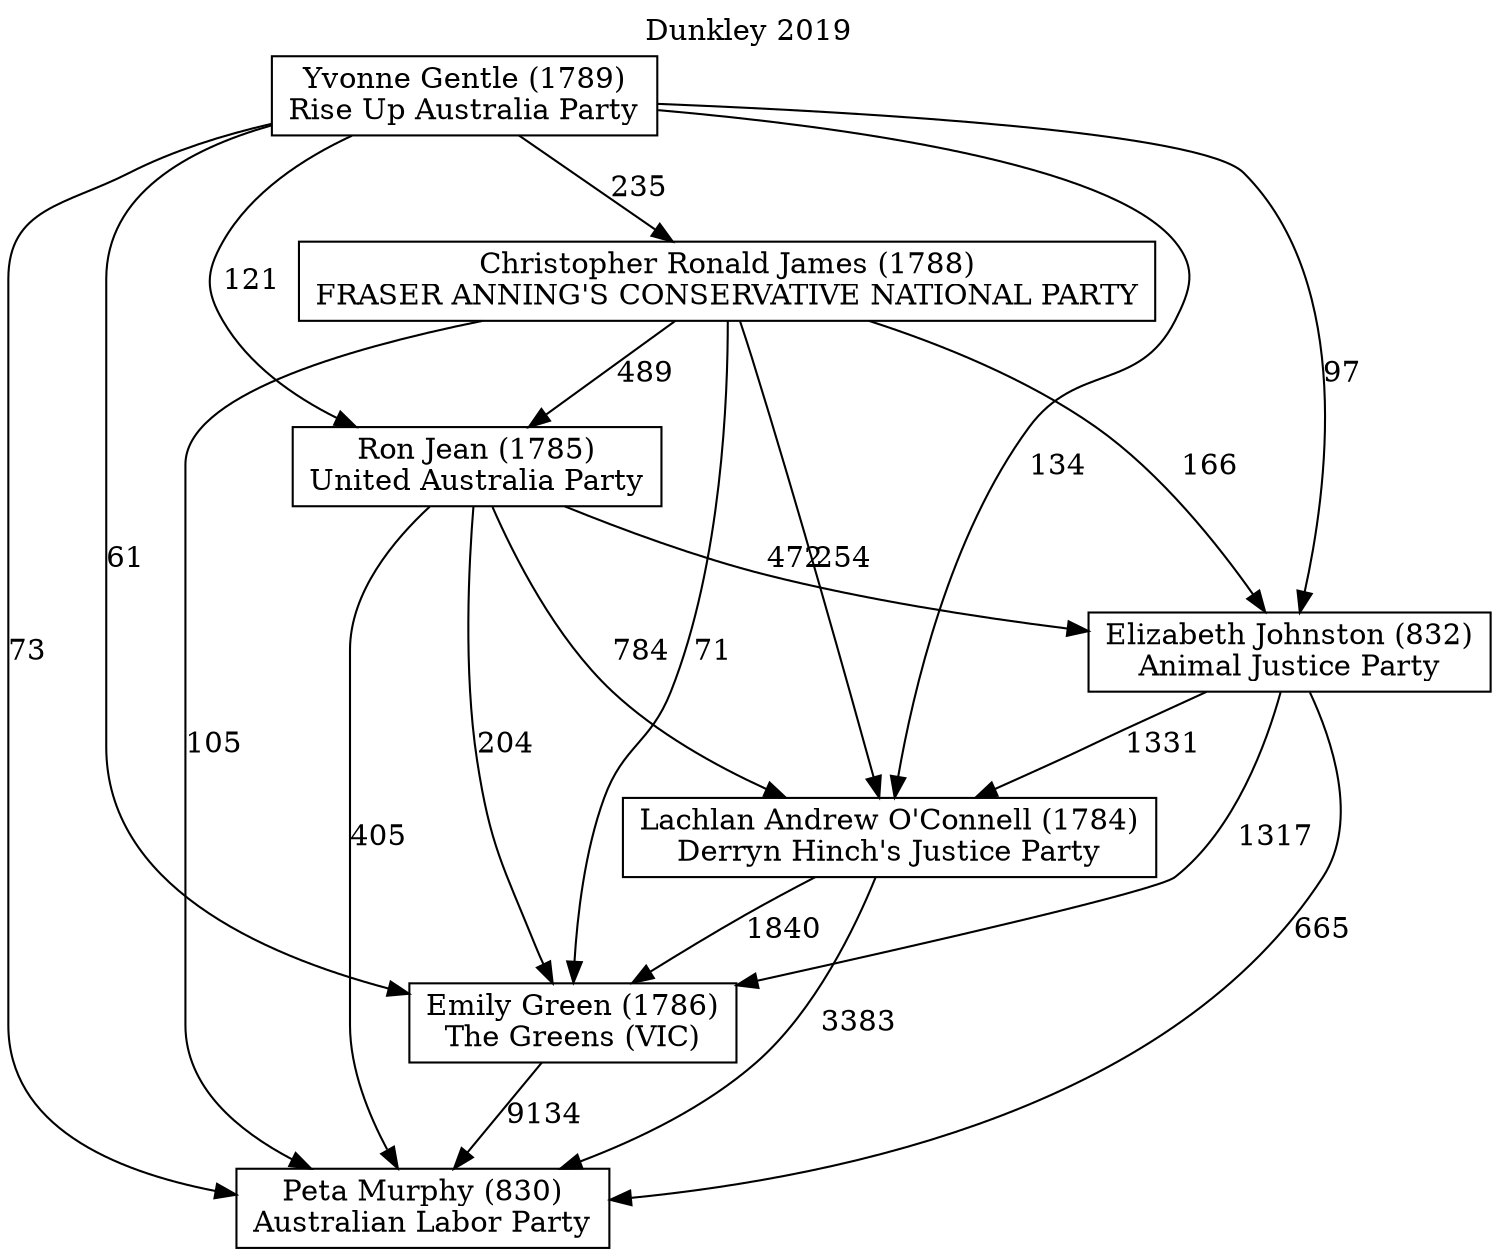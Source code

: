 // House preference flow
digraph "Peta Murphy (830)_Dunkley_2019" {
	graph [label="Dunkley 2019" labelloc=t mclimit=10]
	node [shape=box]
	"Peta Murphy (830)" [label="Peta Murphy (830)
Australian Labor Party"]
	"Emily Green (1786)" [label="Emily Green (1786)
The Greens (VIC)"]
	"Lachlan Andrew O'Connell (1784)" [label="Lachlan Andrew O'Connell (1784)
Derryn Hinch's Justice Party"]
	"Elizabeth Johnston (832)" [label="Elizabeth Johnston (832)
Animal Justice Party"]
	"Ron Jean (1785)" [label="Ron Jean (1785)
United Australia Party"]
	"Christopher Ronald James (1788)" [label="Christopher Ronald James (1788)
FRASER ANNING'S CONSERVATIVE NATIONAL PARTY"]
	"Yvonne Gentle (1789)" [label="Yvonne Gentle (1789)
Rise Up Australia Party"]
	"Emily Green (1786)" -> "Peta Murphy (830)" [label=9134]
	"Lachlan Andrew O'Connell (1784)" -> "Emily Green (1786)" [label=1840]
	"Elizabeth Johnston (832)" -> "Lachlan Andrew O'Connell (1784)" [label=1331]
	"Ron Jean (1785)" -> "Elizabeth Johnston (832)" [label=472]
	"Christopher Ronald James (1788)" -> "Ron Jean (1785)" [label=489]
	"Yvonne Gentle (1789)" -> "Christopher Ronald James (1788)" [label=235]
	"Lachlan Andrew O'Connell (1784)" -> "Peta Murphy (830)" [label=3383]
	"Elizabeth Johnston (832)" -> "Peta Murphy (830)" [label=665]
	"Ron Jean (1785)" -> "Peta Murphy (830)" [label=405]
	"Christopher Ronald James (1788)" -> "Peta Murphy (830)" [label=105]
	"Yvonne Gentle (1789)" -> "Peta Murphy (830)" [label=73]
	"Yvonne Gentle (1789)" -> "Ron Jean (1785)" [label=121]
	"Christopher Ronald James (1788)" -> "Elizabeth Johnston (832)" [label=166]
	"Yvonne Gentle (1789)" -> "Elizabeth Johnston (832)" [label=97]
	"Ron Jean (1785)" -> "Lachlan Andrew O'Connell (1784)" [label=784]
	"Christopher Ronald James (1788)" -> "Lachlan Andrew O'Connell (1784)" [label=254]
	"Yvonne Gentle (1789)" -> "Lachlan Andrew O'Connell (1784)" [label=134]
	"Elizabeth Johnston (832)" -> "Emily Green (1786)" [label=1317]
	"Ron Jean (1785)" -> "Emily Green (1786)" [label=204]
	"Christopher Ronald James (1788)" -> "Emily Green (1786)" [label=71]
	"Yvonne Gentle (1789)" -> "Emily Green (1786)" [label=61]
}
